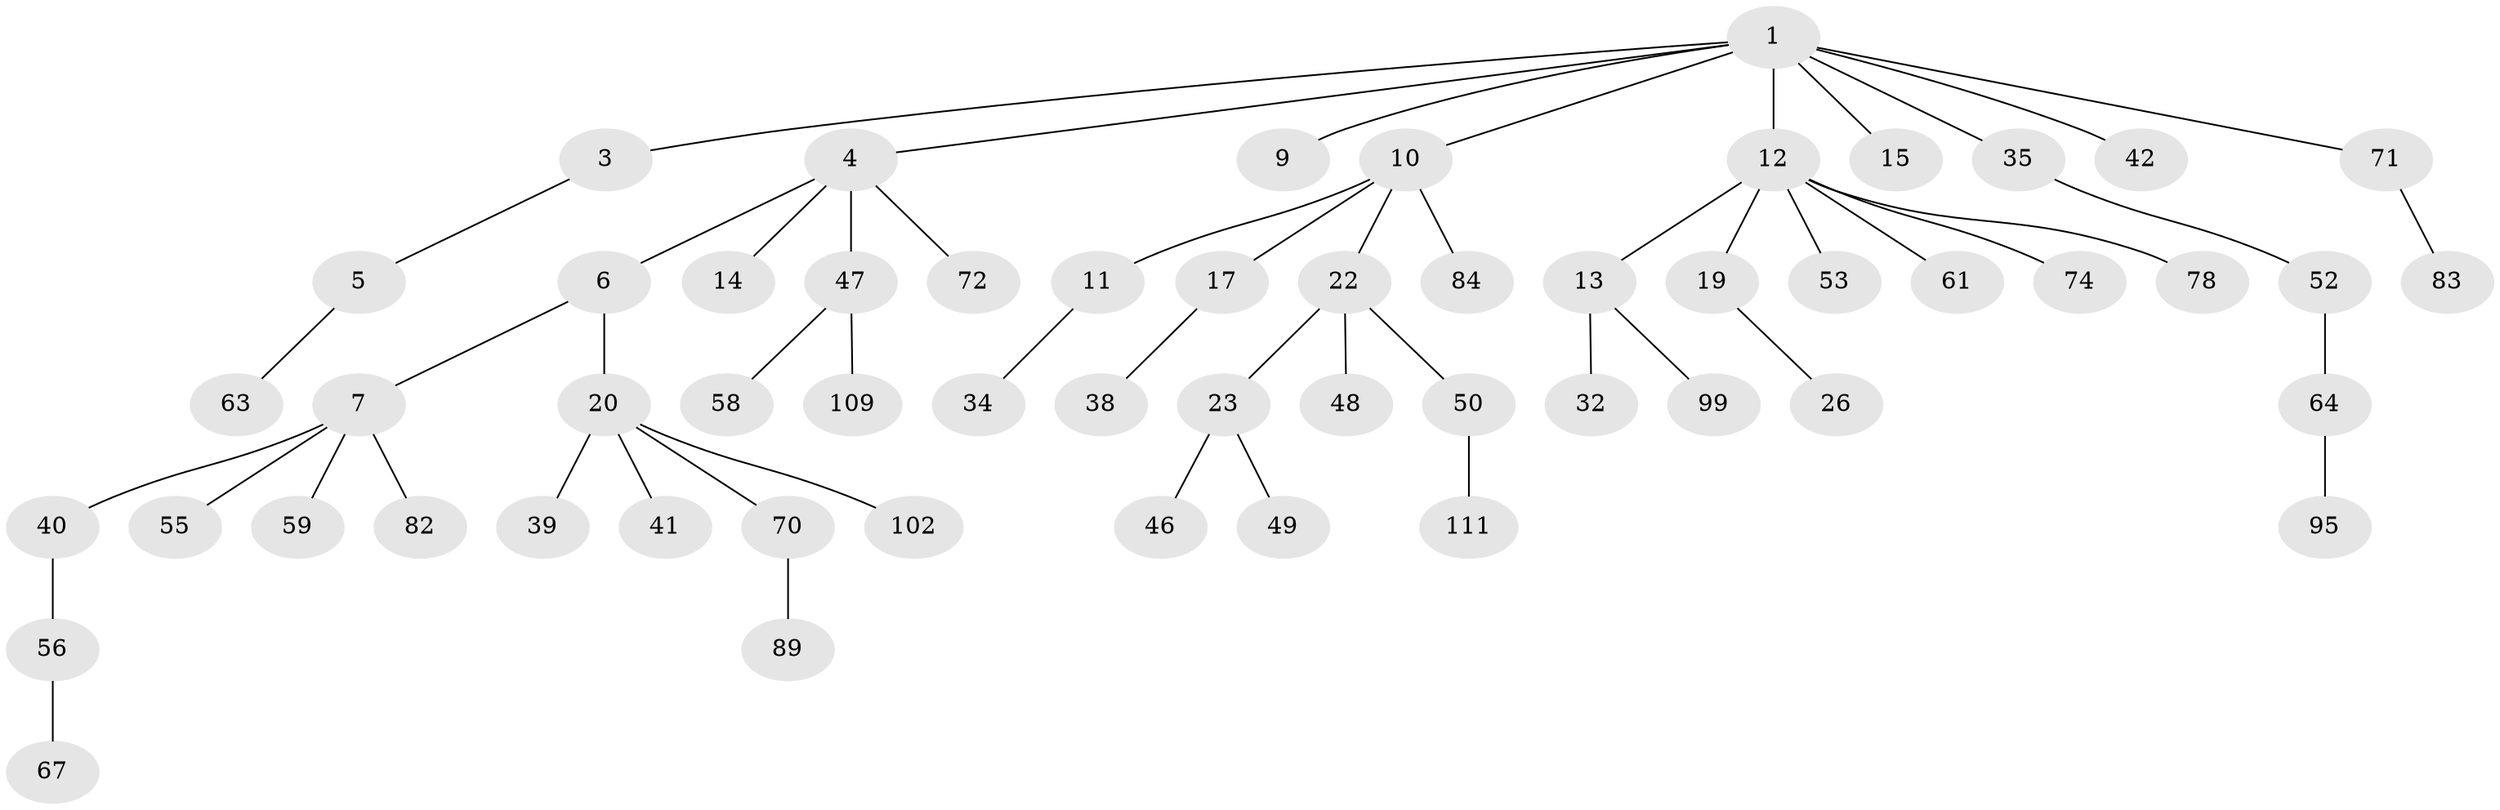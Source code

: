 // original degree distribution, {5: 0.008928571428571428, 6: 0.03571428571428571, 2: 0.26785714285714285, 7: 0.008928571428571428, 3: 0.10714285714285714, 8: 0.017857142857142856, 1: 0.5178571428571429, 4: 0.03571428571428571}
// Generated by graph-tools (version 1.1) at 2025/15/03/09/25 04:15:41]
// undirected, 56 vertices, 55 edges
graph export_dot {
graph [start="1"]
  node [color=gray90,style=filled];
  1 [super="+2"];
  3;
  4 [super="+51+28"];
  5;
  6;
  7 [super="+8+21+60"];
  9 [super="+36+57"];
  10 [super="+16+75+104+29"];
  11;
  12 [super="+54"];
  13 [super="+25"];
  14;
  15 [super="+96+24"];
  17 [super="+18"];
  19;
  20 [super="+62+37+27"];
  22 [super="+43+110+88"];
  23;
  26 [super="+44"];
  32;
  34;
  35;
  38;
  39 [super="+65+73"];
  40;
  41 [super="+112"];
  42 [super="+79"];
  46;
  47;
  48 [super="+93+87"];
  49;
  50;
  52 [super="+85"];
  53;
  55;
  56 [super="+66+91"];
  58;
  59;
  61 [super="+103"];
  63;
  64;
  67;
  70;
  71;
  72;
  74 [super="+77"];
  78;
  82;
  83;
  84;
  89;
  95;
  99;
  102;
  109;
  111;
  1 -- 4;
  1 -- 15;
  1 -- 35;
  1 -- 71;
  1 -- 3;
  1 -- 42;
  1 -- 9;
  1 -- 10;
  1 -- 12;
  3 -- 5;
  4 -- 6;
  4 -- 14;
  4 -- 47;
  4 -- 72;
  5 -- 63;
  6 -- 7;
  6 -- 20;
  7 -- 55;
  7 -- 59;
  7 -- 82;
  7 -- 40;
  10 -- 11;
  10 -- 17;
  10 -- 22;
  10 -- 84;
  11 -- 34;
  12 -- 13;
  12 -- 19;
  12 -- 53;
  12 -- 61;
  12 -- 74;
  12 -- 78;
  13 -- 99;
  13 -- 32;
  17 -- 38;
  19 -- 26;
  20 -- 41;
  20 -- 70;
  20 -- 102;
  20 -- 39;
  22 -- 23;
  22 -- 48;
  22 -- 50;
  23 -- 46;
  23 -- 49;
  35 -- 52;
  40 -- 56;
  47 -- 58;
  47 -- 109;
  50 -- 111;
  52 -- 64;
  56 -- 67;
  64 -- 95;
  70 -- 89;
  71 -- 83;
}
